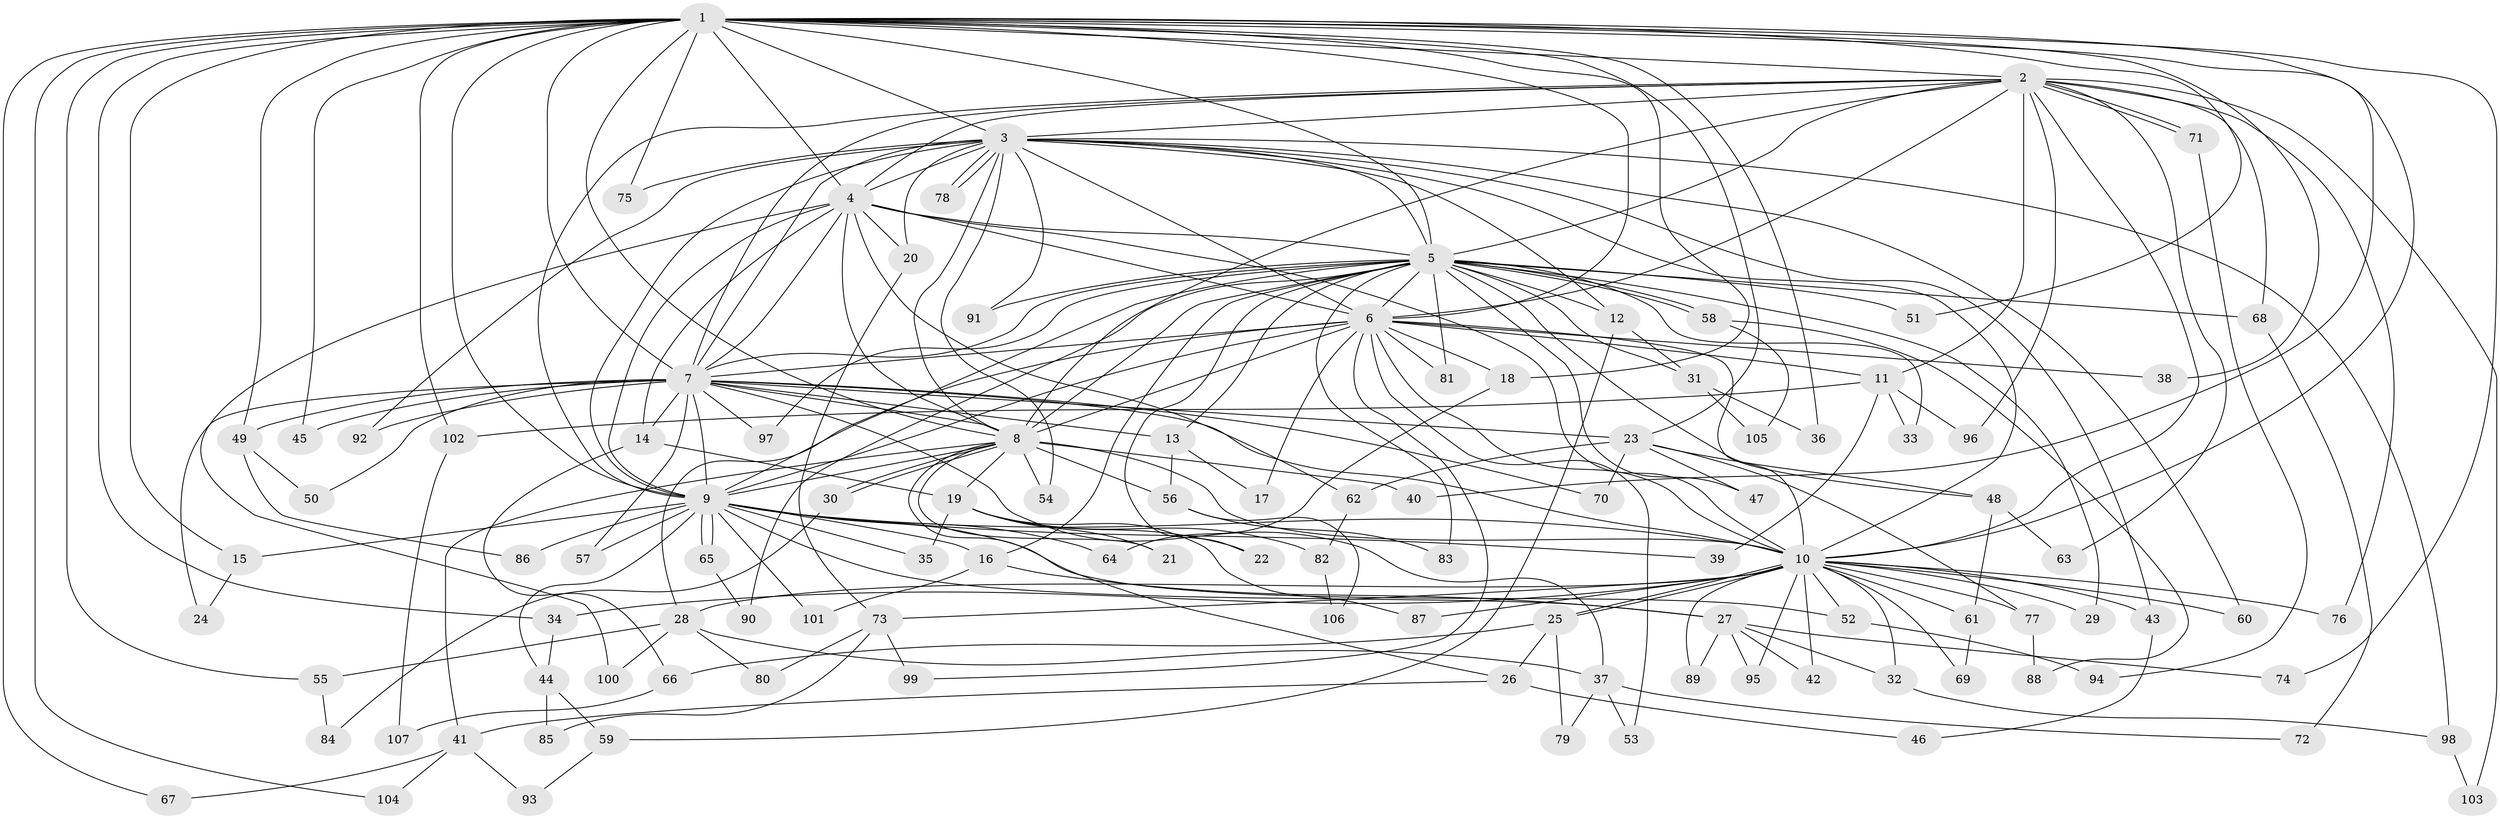 // Generated by graph-tools (version 1.1) at 2025/01/03/09/25 03:01:19]
// undirected, 107 vertices, 239 edges
graph export_dot {
graph [start="1"]
  node [color=gray90,style=filled];
  1;
  2;
  3;
  4;
  5;
  6;
  7;
  8;
  9;
  10;
  11;
  12;
  13;
  14;
  15;
  16;
  17;
  18;
  19;
  20;
  21;
  22;
  23;
  24;
  25;
  26;
  27;
  28;
  29;
  30;
  31;
  32;
  33;
  34;
  35;
  36;
  37;
  38;
  39;
  40;
  41;
  42;
  43;
  44;
  45;
  46;
  47;
  48;
  49;
  50;
  51;
  52;
  53;
  54;
  55;
  56;
  57;
  58;
  59;
  60;
  61;
  62;
  63;
  64;
  65;
  66;
  67;
  68;
  69;
  70;
  71;
  72;
  73;
  74;
  75;
  76;
  77;
  78;
  79;
  80;
  81;
  82;
  83;
  84;
  85;
  86;
  87;
  88;
  89;
  90;
  91;
  92;
  93;
  94;
  95;
  96;
  97;
  98;
  99;
  100;
  101;
  102;
  103;
  104;
  105;
  106;
  107;
  1 -- 2;
  1 -- 3;
  1 -- 4;
  1 -- 5;
  1 -- 6;
  1 -- 7;
  1 -- 8;
  1 -- 9;
  1 -- 10;
  1 -- 15;
  1 -- 18;
  1 -- 23;
  1 -- 34;
  1 -- 36;
  1 -- 38;
  1 -- 40;
  1 -- 45;
  1 -- 49;
  1 -- 51;
  1 -- 55;
  1 -- 67;
  1 -- 74;
  1 -- 75;
  1 -- 102;
  1 -- 104;
  2 -- 3;
  2 -- 4;
  2 -- 5;
  2 -- 6;
  2 -- 7;
  2 -- 8;
  2 -- 9;
  2 -- 10;
  2 -- 11;
  2 -- 63;
  2 -- 68;
  2 -- 71;
  2 -- 71;
  2 -- 76;
  2 -- 96;
  2 -- 103;
  3 -- 4;
  3 -- 5;
  3 -- 6;
  3 -- 7;
  3 -- 8;
  3 -- 9;
  3 -- 10;
  3 -- 12;
  3 -- 20;
  3 -- 43;
  3 -- 54;
  3 -- 60;
  3 -- 75;
  3 -- 78;
  3 -- 78;
  3 -- 91;
  3 -- 92;
  3 -- 98;
  4 -- 5;
  4 -- 6;
  4 -- 7;
  4 -- 8;
  4 -- 9;
  4 -- 10;
  4 -- 14;
  4 -- 20;
  4 -- 62;
  4 -- 100;
  5 -- 6;
  5 -- 7;
  5 -- 8;
  5 -- 9;
  5 -- 10;
  5 -- 12;
  5 -- 13;
  5 -- 16;
  5 -- 22;
  5 -- 29;
  5 -- 31;
  5 -- 33;
  5 -- 47;
  5 -- 51;
  5 -- 58;
  5 -- 58;
  5 -- 68;
  5 -- 81;
  5 -- 83;
  5 -- 90;
  5 -- 91;
  5 -- 97;
  6 -- 7;
  6 -- 8;
  6 -- 9;
  6 -- 10;
  6 -- 11;
  6 -- 17;
  6 -- 18;
  6 -- 28;
  6 -- 38;
  6 -- 48;
  6 -- 53;
  6 -- 81;
  6 -- 99;
  7 -- 8;
  7 -- 9;
  7 -- 10;
  7 -- 13;
  7 -- 14;
  7 -- 23;
  7 -- 24;
  7 -- 37;
  7 -- 45;
  7 -- 49;
  7 -- 50;
  7 -- 57;
  7 -- 70;
  7 -- 92;
  7 -- 97;
  8 -- 9;
  8 -- 10;
  8 -- 19;
  8 -- 21;
  8 -- 26;
  8 -- 30;
  8 -- 30;
  8 -- 40;
  8 -- 41;
  8 -- 54;
  8 -- 56;
  9 -- 10;
  9 -- 15;
  9 -- 16;
  9 -- 27;
  9 -- 35;
  9 -- 39;
  9 -- 44;
  9 -- 52;
  9 -- 57;
  9 -- 64;
  9 -- 65;
  9 -- 65;
  9 -- 86;
  9 -- 101;
  10 -- 25;
  10 -- 25;
  10 -- 28;
  10 -- 29;
  10 -- 32;
  10 -- 34;
  10 -- 42;
  10 -- 43;
  10 -- 52;
  10 -- 60;
  10 -- 61;
  10 -- 69;
  10 -- 73;
  10 -- 76;
  10 -- 77;
  10 -- 87;
  10 -- 89;
  10 -- 95;
  11 -- 33;
  11 -- 39;
  11 -- 96;
  11 -- 102;
  12 -- 31;
  12 -- 59;
  13 -- 17;
  13 -- 56;
  14 -- 19;
  14 -- 66;
  15 -- 24;
  16 -- 27;
  16 -- 101;
  18 -- 64;
  19 -- 21;
  19 -- 22;
  19 -- 35;
  19 -- 82;
  19 -- 87;
  20 -- 73;
  23 -- 47;
  23 -- 48;
  23 -- 62;
  23 -- 70;
  23 -- 77;
  25 -- 26;
  25 -- 66;
  25 -- 79;
  26 -- 41;
  26 -- 46;
  27 -- 32;
  27 -- 42;
  27 -- 74;
  27 -- 89;
  27 -- 95;
  28 -- 37;
  28 -- 55;
  28 -- 80;
  28 -- 100;
  30 -- 84;
  31 -- 36;
  31 -- 105;
  32 -- 98;
  34 -- 44;
  37 -- 53;
  37 -- 72;
  37 -- 79;
  41 -- 67;
  41 -- 93;
  41 -- 104;
  43 -- 46;
  44 -- 59;
  44 -- 85;
  48 -- 61;
  48 -- 63;
  49 -- 50;
  49 -- 86;
  52 -- 94;
  55 -- 84;
  56 -- 83;
  56 -- 106;
  58 -- 88;
  58 -- 105;
  59 -- 93;
  61 -- 69;
  62 -- 82;
  65 -- 90;
  66 -- 107;
  68 -- 72;
  71 -- 94;
  73 -- 80;
  73 -- 85;
  73 -- 99;
  77 -- 88;
  82 -- 106;
  98 -- 103;
  102 -- 107;
}
